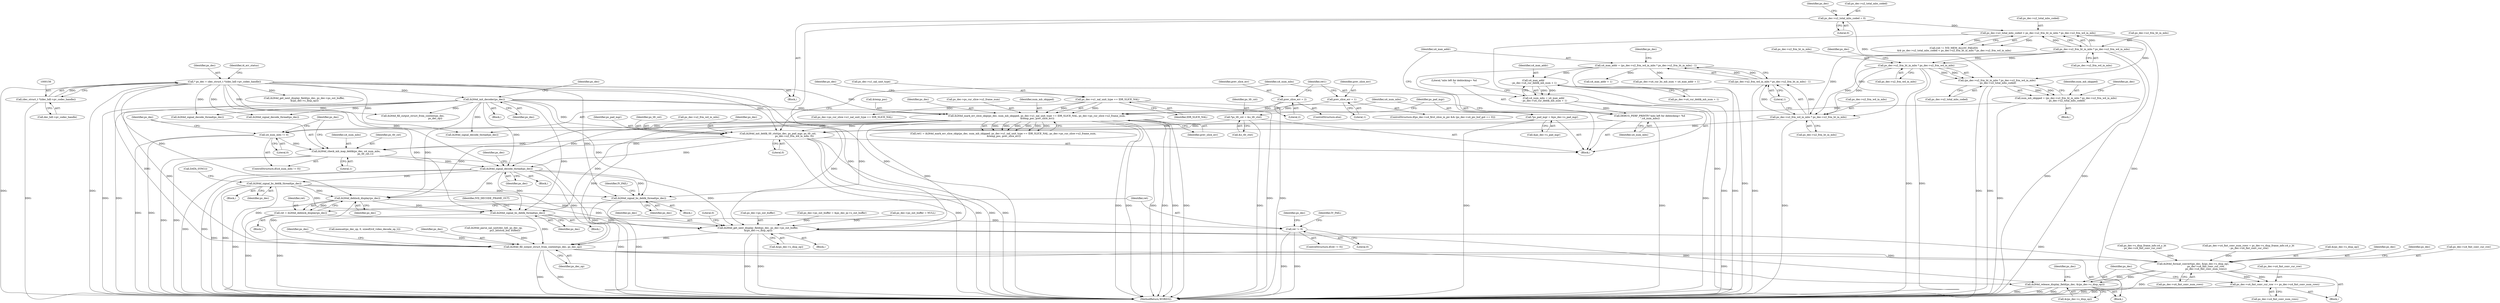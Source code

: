 digraph "0_Android_e629194c62a9a129ce378e08cb1059a8a53f1795@API" {
"1001685" [label="(Call,ih264d_signal_bs_deblk_thread(ps_dec))"];
"1001676" [label="(Call,ih264d_signal_decode_thread(ps_dec))"];
"1000896" [label="(Call,ih264d_init_decoder(ps_dec))"];
"1000153" [label="(Call,* ps_dec = (dec_struct_t *)(dec_hdl->pv_codec_handle))"];
"1000155" [label="(Call,(dec_struct_t *)(dec_hdl->pv_codec_handle))"];
"1001642" [label="(Call,ih264d_init_deblk_tfr_ctxt(ps_dec, ps_pad_mgr, ps_tfr_cxt,\n                                           ps_dec->u2_frm_wd_in_mbs, 0))"];
"1001509" [label="(Call,ih264d_mark_err_slice_skip(ps_dec, num_mb_skipped, ps_dec->u1_nal_unit_type == IDR_SLICE_NAL, ps_dec->ps_cur_slice->u2_frame_num,\n &temp_poc, prev_slice_err))"];
"1001477" [label="(Call,num_mb_skipped = (ps_dec->u2_frm_ht_in_mbs * ps_dec->u2_frm_wd_in_mbs)\n - ps_dec->u2_total_mbs_coded)"];
"1001479" [label="(Call,(ps_dec->u2_frm_ht_in_mbs * ps_dec->u2_frm_wd_in_mbs)\n - ps_dec->u2_total_mbs_coded)"];
"1001480" [label="(Call,ps_dec->u2_frm_ht_in_mbs * ps_dec->u2_frm_wd_in_mbs)"];
"1001465" [label="(Call,ps_dec->u2_frm_ht_in_mbs * ps_dec->u2_frm_wd_in_mbs)"];
"1001461" [label="(Call,ps_dec->u2_total_mbs_coded < ps_dec->u2_frm_ht_in_mbs * ps_dec->u2_frm_wd_in_mbs)"];
"1000908" [label="(Call,ps_dec->u2_total_mbs_coded = 0)"];
"1001512" [label="(Call,ps_dec->u1_nal_unit_type == IDR_SLICE_NAL)"];
"1001504" [label="(Call,prev_slice_err = 2)"];
"1001500" [label="(Call,prev_slice_err = 1)"];
"1001618" [label="(Call,*ps_pad_mgr = &ps_dec->s_pad_mgr)"];
"1001613" [label="(Call,*ps_tfr_cxt = &s_tfr_ctxt)"];
"1001627" [label="(Call,ps_dec->u2_frm_wd_in_mbs * ps_dec->u2_frm_ht_in_mbs)"];
"1001666" [label="(Call,ih264d_check_mb_map_deblk(ps_dec, u4_num_mbs,\n                                                   ps_tfr_cxt,1))"];
"1001663" [label="(Call,u4_num_mbs != 0)"];
"1001659" [label="(Call,DEBUG_PERF_PRINTF(\"mbs left for deblocking= %d \n\",u4_num_mbs))"];
"1001650" [label="(Call,u4_num_mbs = u4_max_addr\n - ps_dec->u4_cur_deblk_mb_num + 1)"];
"1001652" [label="(Call,u4_max_addr\n - ps_dec->u4_cur_deblk_mb_num + 1)"];
"1001624" [label="(Call,u4_max_addr = (ps_dec->u2_frm_wd_in_mbs * ps_dec->u2_frm_ht_in_mbs) - 1)"];
"1001626" [label="(Call,(ps_dec->u2_frm_wd_in_mbs * ps_dec->u2_frm_ht_in_mbs) - 1)"];
"1001784" [label="(Call,ih264d_signal_bs_deblk_thread(ps_dec))"];
"1001840" [label="(Call,ih264d_deblock_display(ps_dec))"];
"1001838" [label="(Call,ret = ih264d_deblock_display(ps_dec))"];
"1001843" [label="(Call,ret != 0)"];
"1001962" [label="(Call,ih264d_signal_bs_deblk_thread(ps_dec))"];
"1001976" [label="(Call,ih264d_get_next_display_field(ps_dec, ps_dec->ps_out_buffer,\n &(ps_dec->s_disp_op)))"];
"1002004" [label="(Call,ih264d_fill_output_struct_from_context(ps_dec, ps_dec_op))"];
"1002035" [label="(Call,ih264d_format_convert(ps_dec, &(ps_dec->s_disp_op),\n                                  ps_dec->u4_fmt_conv_cur_row,\n                                  ps_dec->u4_fmt_conv_num_rows))"];
"1002047" [label="(Call,ps_dec->u4_fmt_conv_cur_row += ps_dec->u4_fmt_conv_num_rows)"];
"1002054" [label="(Call,ih264d_release_display_field(ps_dec, &(ps_dec->s_disp_op)))"];
"1001681" [label="(Identifier,ps_dec)"];
"1002035" [label="(Call,ih264d_format_convert(ps_dec, &(ps_dec->s_disp_op),\n                                  ps_dec->u4_fmt_conv_cur_row,\n                                  ps_dec->u4_fmt_conv_num_rows))"];
"1001652" [label="(Call,u4_max_addr\n - ps_dec->u4_cur_deblk_mb_num + 1)"];
"1002004" [label="(Call,ih264d_fill_output_struct_from_context(ps_dec, ps_dec_op))"];
"1001981" [label="(Call,&(ps_dec->s_disp_op))"];
"1001618" [label="(Call,*ps_pad_mgr = &ps_dec->s_pad_mgr)"];
"1000157" [label="(Call,dec_hdl->pv_codec_handle)"];
"1001502" [label="(Literal,1)"];
"1002026" [label="(Call,ps_dec->s_disp_frame_info.u4_y_ht\n - ps_dec->u4_fmt_conv_cur_row)"];
"1002124" [label="(MethodReturn,WORD32)"];
"1001663" [label="(Call,u4_num_mbs != 0)"];
"1002056" [label="(Call,&(ps_dec->s_disp_op))"];
"1002048" [label="(Call,ps_dec->u4_fmt_conv_cur_row)"];
"1001608" [label="(Block,)"];
"1001685" [label="(Call,ih264d_signal_bs_deblk_thread(ps_dec))"];
"1001961" [label="(Block,)"];
"1001964" [label="(Block,)"];
"1001481" [label="(Call,ps_dec->u2_frm_ht_in_mbs)"];
"1001662" [label="(ControlStructure,if(u4_num_mbs != 0))"];
"1002022" [label="(Call,ps_dec->u4_fmt_conv_num_rows = ps_dec->s_disp_frame_info.u4_y_ht\n - ps_dec->u4_fmt_conv_cur_row)"];
"1001637" [label="(Identifier,ps_dec)"];
"1001977" [label="(Identifier,ps_dec)"];
"1000713" [label="(Call,ih264d_get_next_display_field(ps_dec, ps_dec->ps_out_buffer,\n &(ps_dec->s_disp_op)))"];
"1001670" [label="(Literal,1)"];
"1002037" [label="(Call,&(ps_dec->s_disp_op))"];
"1001677" [label="(Identifier,ps_dec)"];
"1001687" [label="(Call,DATA_SYNC())"];
"1001480" [label="(Call,ps_dec->u2_frm_ht_in_mbs * ps_dec->u2_frm_wd_in_mbs)"];
"1000155" [label="(Call,(dec_struct_t *)(dec_hdl->pv_codec_handle))"];
"1001962" [label="(Call,ih264d_signal_bs_deblk_thread(ps_dec))"];
"1001838" [label="(Call,ret = ih264d_deblock_display(ps_dec))"];
"1001461" [label="(Call,ps_dec->u2_total_mbs_coded < ps_dec->u2_frm_ht_in_mbs * ps_dec->u2_frm_wd_in_mbs)"];
"1001524" [label="(Identifier,prev_slice_err)"];
"1001653" [label="(Identifier,u4_max_addr)"];
"1001643" [label="(Identifier,ps_dec)"];
"1001510" [label="(Identifier,ps_dec)"];
"1001501" [label="(Identifier,prev_slice_err)"];
"1001843" [label="(Call,ret != 0)"];
"1001462" [label="(Call,ps_dec->u2_total_mbs_coded)"];
"1001845" [label="(Literal,0)"];
"1001466" [label="(Call,ps_dec->u2_frm_ht_in_mbs)"];
"1002036" [label="(Identifier,ps_dec)"];
"1001684" [label="(Block,)"];
"1001645" [label="(Identifier,ps_tfr_cxt)"];
"1002005" [label="(Identifier,ps_dec)"];
"1002006" [label="(Identifier,ps_dec_op)"];
"1001987" [label="(Literal,0)"];
"1001490" [label="(ControlStructure,if(ps_dec->u4_first_slice_in_pic && (ps_dec->u4_pic_buf_got == 0)))"];
"1001553" [label="(Call,ih264d_signal_decode_thread(ps_dec))"];
"1001667" [label="(Identifier,ps_dec)"];
"1000153" [label="(Call,* ps_dec = (dec_struct_t *)(dec_hdl->pv_codec_handle))"];
"1000908" [label="(Call,ps_dec->u2_total_mbs_coded = 0)"];
"1000915" [label="(Identifier,ps_dec)"];
"1001513" [label="(Call,ps_dec->u1_nal_unit_type)"];
"1001650" [label="(Call,u4_num_mbs = u4_max_addr\n - ps_dec->u4_cur_deblk_mb_num + 1)"];
"1000896" [label="(Call,ih264d_init_decoder(ps_dec))"];
"1001787" [label="(Identifier,IV_FAIL)"];
"1001784" [label="(Call,ih264d_signal_bs_deblk_thread(ps_dec))"];
"1001839" [label="(Identifier,ret)"];
"1001868" [label="(Call,ps_dec->ps_cur_slice->u1_nal_unit_type == IDR_SLICE_NAL)"];
"1001686" [label="(Identifier,ps_dec)"];
"1001615" [label="(Call,&s_tfr_ctxt)"];
"1001614" [label="(Identifier,ps_tfr_cxt)"];
"1001842" [label="(ControlStructure,if(ret != 0))"];
"1001978" [label="(Call,ps_dec->ps_out_buffer)"];
"1001635" [label="(Call,ps_dec->u4_cur_bs_mb_num = u4_max_addr + 1)"];
"1001651" [label="(Identifier,u4_num_mbs)"];
"1001660" [label="(Literal,\"mbs left for deblocking= %d \n\")"];
"1002051" [label="(Call,ps_dec->u4_fmt_conv_num_rows)"];
"1001517" [label="(Call,ps_dec->ps_cur_slice->u2_frame_num)"];
"1001659" [label="(Call,DEBUG_PERF_PRINTF(\"mbs left for deblocking= %d \n\",u4_num_mbs))"];
"1000154" [label="(Identifier,ps_dec)"];
"1002049" [label="(Identifier,ps_dec)"];
"1001487" [label="(Call,ps_dec->u2_total_mbs_coded)"];
"1001472" [label="(Block,)"];
"1000900" [label="(Identifier,ps_dec)"];
"1001519" [label="(Identifier,ps_dec)"];
"1001783" [label="(Block,)"];
"1001665" [label="(Literal,0)"];
"1001841" [label="(Identifier,ps_dec)"];
"1001840" [label="(Call,ih264d_deblock_display(ps_dec))"];
"1001642" [label="(Call,ih264d_init_deblk_tfr_ctxt(ps_dec, ps_pad_mgr, ps_tfr_cxt,\n                                           ps_dec->u2_frm_wd_in_mbs, 0))"];
"1001469" [label="(Call,ps_dec->u2_frm_wd_in_mbs)"];
"1001852" [label="(Identifier,ps_dec)"];
"1001644" [label="(Identifier,ps_pad_mgr)"];
"1001503" [label="(ControlStructure,else)"];
"1001509" [label="(Call,ih264d_mark_err_slice_skip(ps_dec, num_mb_skipped, ps_dec->u1_nal_unit_type == IDR_SLICE_NAL, ps_dec->ps_cur_slice->u2_frame_num,\n &temp_poc, prev_slice_err))"];
"1001384" [label="(Call,ih264d_signal_decode_thread(ps_dec))"];
"1001837" [label="(Block,)"];
"1000151" [label="(Block,)"];
"1001281" [label="(Call,ih264d_parse_nal_unit(dec_hdl, ps_dec_op,\n                              pu1_bitstrm_buf, buflen))"];
"1001848" [label="(Identifier,IV_FAIL)"];
"1001673" [label="(Identifier,ps_dec)"];
"1001661" [label="(Identifier,u4_num_mbs)"];
"1001516" [label="(Identifier,IDR_SLICE_NAL)"];
"1001243" [label="(Call,ih264d_fill_output_struct_from_context(ps_dec,\n                                                           ps_dec_op))"];
"1002055" [label="(Identifier,ps_dec)"];
"1001512" [label="(Call,ps_dec->u1_nal_unit_type == IDR_SLICE_NAL)"];
"1001654" [label="(Call,ps_dec->u4_cur_deblk_mb_num + 1)"];
"1002064" [label="(Identifier,ps_dec)"];
"1001500" [label="(Call,prev_slice_err = 1)"];
"1001624" [label="(Call,u4_max_addr = (ps_dec->u2_frm_wd_in_mbs * ps_dec->u2_frm_ht_in_mbs) - 1)"];
"1001507" [label="(Call,ret1 = ih264d_mark_err_slice_skip(ps_dec, num_mb_skipped, ps_dec->u1_nal_unit_type == IDR_SLICE_NAL, ps_dec->ps_cur_slice->u2_frame_num,\n &temp_poc, prev_slice_err))"];
"1001963" [label="(Identifier,ps_dec)"];
"1001628" [label="(Call,ps_dec->u2_frm_wd_in_mbs)"];
"1001646" [label="(Call,ps_dec->u2_frm_wd_in_mbs)"];
"1001508" [label="(Identifier,ret1)"];
"1001844" [label="(Identifier,ret)"];
"1001676" [label="(Call,ih264d_signal_decode_thread(ps_dec))"];
"1001493" [label="(Identifier,ps_dec)"];
"1001631" [label="(Call,ps_dec->u2_frm_ht_in_mbs)"];
"1001785" [label="(Identifier,ps_dec)"];
"1001580" [label="(Block,)"];
"1002041" [label="(Call,ps_dec->u4_fmt_conv_cur_row)"];
"1001511" [label="(Identifier,num_mb_skipped)"];
"1001478" [label="(Identifier,num_mb_skipped)"];
"1001664" [label="(Identifier,u4_num_mbs)"];
"1002021" [label="(Block,)"];
"1001477" [label="(Call,num_mb_skipped = (ps_dec->u2_frm_ht_in_mbs * ps_dec->u2_frm_wd_in_mbs)\n - ps_dec->u2_total_mbs_coded)"];
"1000912" [label="(Literal,0)"];
"1001179" [label="(Call,ih264d_signal_decode_thread(ps_dec))"];
"1001505" [label="(Identifier,prev_slice_err)"];
"1001975" [label="(Block,)"];
"1002044" [label="(Call,ps_dec->u4_fmt_conv_num_rows)"];
"1001668" [label="(Identifier,u4_num_mbs)"];
"1001465" [label="(Call,ps_dec->u2_frm_ht_in_mbs * ps_dec->u2_frm_wd_in_mbs)"];
"1000324" [label="(Call,ps_dec->ps_out_buffer = &ps_dec_ip->s_out_buffer)"];
"1001613" [label="(Call,*ps_tfr_cxt = &s_tfr_ctxt)"];
"1000162" [label="(Identifier,i4_err_status)"];
"1001522" [label="(Call,&temp_poc)"];
"1001479" [label="(Call,(ps_dec->u2_frm_ht_in_mbs * ps_dec->u2_frm_wd_in_mbs)\n - ps_dec->u2_total_mbs_coded)"];
"1001488" [label="(Identifier,ps_dec)"];
"1001625" [label="(Identifier,u4_max_addr)"];
"1000897" [label="(Identifier,ps_dec)"];
"1001506" [label="(Literal,2)"];
"1001666" [label="(Call,ih264d_check_mb_map_deblk(ps_dec, u4_num_mbs,\n                                                   ps_tfr_cxt,1))"];
"1002010" [label="(Identifier,ps_dec)"];
"1001976" [label="(Call,ih264d_get_next_display_field(ps_dec, ps_dec->ps_out_buffer,\n &(ps_dec->s_disp_op)))"];
"1002047" [label="(Call,ps_dec->u4_fmt_conv_cur_row += ps_dec->u4_fmt_conv_num_rows)"];
"1001619" [label="(Identifier,ps_pad_mgr)"];
"1001669" [label="(Identifier,ps_tfr_cxt)"];
"1001639" [label="(Call,u4_max_addr + 1)"];
"1000227" [label="(Call,memset(ps_dec_op, 0, sizeof(ivd_video_decode_op_t)))"];
"1001457" [label="(Call,(ret != IVD_MEM_ALLOC_FAILED)\n && ps_dec->u2_total_mbs_coded < ps_dec->u2_frm_ht_in_mbs * ps_dec->u2_frm_wd_in_mbs)"];
"1001620" [label="(Call,&ps_dec->s_pad_mgr)"];
"1001649" [label="(Literal,0)"];
"1001968" [label="(Identifier,IVD_DECODE_FRAME_OUT)"];
"1001626" [label="(Call,(ps_dec->u2_frm_wd_in_mbs * ps_dec->u2_frm_ht_in_mbs) - 1)"];
"1001627" [label="(Call,ps_dec->u2_frm_wd_in_mbs * ps_dec->u2_frm_ht_in_mbs)"];
"1000909" [label="(Call,ps_dec->u2_total_mbs_coded)"];
"1001634" [label="(Literal,1)"];
"1001504" [label="(Call,prev_slice_err = 2)"];
"1001484" [label="(Call,ps_dec->u2_frm_wd_in_mbs)"];
"1002054" [label="(Call,ih264d_release_display_field(ps_dec, &(ps_dec->s_disp_op)))"];
"1000895" [label="(Block,)"];
"1000311" [label="(Call,ps_dec->ps_out_buffer = NULL)"];
"1001685" -> "1001684"  [label="AST: "];
"1001685" -> "1001686"  [label="CFG: "];
"1001686" -> "1001685"  [label="AST: "];
"1001687" -> "1001685"  [label="CFG: "];
"1001685" -> "1002124"  [label="DDG: "];
"1001685" -> "1002124"  [label="DDG: "];
"1001676" -> "1001685"  [label="DDG: "];
"1001685" -> "1001784"  [label="DDG: "];
"1001685" -> "1001840"  [label="DDG: "];
"1001685" -> "1001962"  [label="DDG: "];
"1001685" -> "1001976"  [label="DDG: "];
"1001685" -> "1002004"  [label="DDG: "];
"1001676" -> "1001580"  [label="AST: "];
"1001676" -> "1001677"  [label="CFG: "];
"1001677" -> "1001676"  [label="AST: "];
"1001681" -> "1001676"  [label="CFG: "];
"1001676" -> "1002124"  [label="DDG: "];
"1001676" -> "1002124"  [label="DDG: "];
"1000896" -> "1001676"  [label="DDG: "];
"1001642" -> "1001676"  [label="DDG: "];
"1001509" -> "1001676"  [label="DDG: "];
"1001666" -> "1001676"  [label="DDG: "];
"1000153" -> "1001676"  [label="DDG: "];
"1001676" -> "1001784"  [label="DDG: "];
"1001676" -> "1001840"  [label="DDG: "];
"1001676" -> "1001962"  [label="DDG: "];
"1001676" -> "1001976"  [label="DDG: "];
"1001676" -> "1002004"  [label="DDG: "];
"1000896" -> "1000895"  [label="AST: "];
"1000896" -> "1000897"  [label="CFG: "];
"1000897" -> "1000896"  [label="AST: "];
"1000900" -> "1000896"  [label="CFG: "];
"1000896" -> "1002124"  [label="DDG: "];
"1000896" -> "1002124"  [label="DDG: "];
"1000153" -> "1000896"  [label="DDG: "];
"1000896" -> "1001179"  [label="DDG: "];
"1000896" -> "1001243"  [label="DDG: "];
"1000896" -> "1001384"  [label="DDG: "];
"1000896" -> "1001509"  [label="DDG: "];
"1000896" -> "1001553"  [label="DDG: "];
"1000896" -> "1001642"  [label="DDG: "];
"1000896" -> "1001784"  [label="DDG: "];
"1000896" -> "1001840"  [label="DDG: "];
"1000896" -> "1001962"  [label="DDG: "];
"1000896" -> "1001976"  [label="DDG: "];
"1000896" -> "1002004"  [label="DDG: "];
"1000153" -> "1000151"  [label="AST: "];
"1000153" -> "1000155"  [label="CFG: "];
"1000154" -> "1000153"  [label="AST: "];
"1000155" -> "1000153"  [label="AST: "];
"1000162" -> "1000153"  [label="CFG: "];
"1000153" -> "1002124"  [label="DDG: "];
"1000153" -> "1002124"  [label="DDG: "];
"1000155" -> "1000153"  [label="DDG: "];
"1000153" -> "1000713"  [label="DDG: "];
"1000153" -> "1001179"  [label="DDG: "];
"1000153" -> "1001243"  [label="DDG: "];
"1000153" -> "1001384"  [label="DDG: "];
"1000153" -> "1001509"  [label="DDG: "];
"1000153" -> "1001553"  [label="DDG: "];
"1000153" -> "1001642"  [label="DDG: "];
"1000153" -> "1001784"  [label="DDG: "];
"1000153" -> "1001840"  [label="DDG: "];
"1000153" -> "1001962"  [label="DDG: "];
"1000153" -> "1001976"  [label="DDG: "];
"1000153" -> "1002004"  [label="DDG: "];
"1000155" -> "1000157"  [label="CFG: "];
"1000156" -> "1000155"  [label="AST: "];
"1000157" -> "1000155"  [label="AST: "];
"1000155" -> "1002124"  [label="DDG: "];
"1001642" -> "1001608"  [label="AST: "];
"1001642" -> "1001649"  [label="CFG: "];
"1001643" -> "1001642"  [label="AST: "];
"1001644" -> "1001642"  [label="AST: "];
"1001645" -> "1001642"  [label="AST: "];
"1001646" -> "1001642"  [label="AST: "];
"1001649" -> "1001642"  [label="AST: "];
"1001651" -> "1001642"  [label="CFG: "];
"1001642" -> "1002124"  [label="DDG: "];
"1001642" -> "1002124"  [label="DDG: "];
"1001642" -> "1002124"  [label="DDG: "];
"1001642" -> "1002124"  [label="DDG: "];
"1001509" -> "1001642"  [label="DDG: "];
"1001618" -> "1001642"  [label="DDG: "];
"1001613" -> "1001642"  [label="DDG: "];
"1001627" -> "1001642"  [label="DDG: "];
"1001642" -> "1001666"  [label="DDG: "];
"1001642" -> "1001666"  [label="DDG: "];
"1001509" -> "1001507"  [label="AST: "];
"1001509" -> "1001524"  [label="CFG: "];
"1001510" -> "1001509"  [label="AST: "];
"1001511" -> "1001509"  [label="AST: "];
"1001512" -> "1001509"  [label="AST: "];
"1001517" -> "1001509"  [label="AST: "];
"1001522" -> "1001509"  [label="AST: "];
"1001524" -> "1001509"  [label="AST: "];
"1001507" -> "1001509"  [label="CFG: "];
"1001509" -> "1002124"  [label="DDG: "];
"1001509" -> "1002124"  [label="DDG: "];
"1001509" -> "1002124"  [label="DDG: "];
"1001509" -> "1002124"  [label="DDG: "];
"1001509" -> "1002124"  [label="DDG: "];
"1001509" -> "1002124"  [label="DDG: "];
"1001509" -> "1001507"  [label="DDG: "];
"1001509" -> "1001507"  [label="DDG: "];
"1001509" -> "1001507"  [label="DDG: "];
"1001509" -> "1001507"  [label="DDG: "];
"1001509" -> "1001507"  [label="DDG: "];
"1001509" -> "1001507"  [label="DDG: "];
"1001477" -> "1001509"  [label="DDG: "];
"1001512" -> "1001509"  [label="DDG: "];
"1001512" -> "1001509"  [label="DDG: "];
"1001504" -> "1001509"  [label="DDG: "];
"1001500" -> "1001509"  [label="DDG: "];
"1001509" -> "1001553"  [label="DDG: "];
"1001509" -> "1001784"  [label="DDG: "];
"1001509" -> "1001840"  [label="DDG: "];
"1001509" -> "1001962"  [label="DDG: "];
"1001509" -> "1001976"  [label="DDG: "];
"1001509" -> "1002004"  [label="DDG: "];
"1001477" -> "1001472"  [label="AST: "];
"1001477" -> "1001479"  [label="CFG: "];
"1001478" -> "1001477"  [label="AST: "];
"1001479" -> "1001477"  [label="AST: "];
"1001493" -> "1001477"  [label="CFG: "];
"1001477" -> "1002124"  [label="DDG: "];
"1001479" -> "1001477"  [label="DDG: "];
"1001479" -> "1001477"  [label="DDG: "];
"1001479" -> "1001487"  [label="CFG: "];
"1001480" -> "1001479"  [label="AST: "];
"1001487" -> "1001479"  [label="AST: "];
"1001479" -> "1002124"  [label="DDG: "];
"1001479" -> "1002124"  [label="DDG: "];
"1001480" -> "1001479"  [label="DDG: "];
"1001480" -> "1001479"  [label="DDG: "];
"1001461" -> "1001479"  [label="DDG: "];
"1000908" -> "1001479"  [label="DDG: "];
"1001480" -> "1001484"  [label="CFG: "];
"1001481" -> "1001480"  [label="AST: "];
"1001484" -> "1001480"  [label="AST: "];
"1001488" -> "1001480"  [label="CFG: "];
"1001480" -> "1002124"  [label="DDG: "];
"1001480" -> "1002124"  [label="DDG: "];
"1001465" -> "1001480"  [label="DDG: "];
"1001465" -> "1001480"  [label="DDG: "];
"1001480" -> "1001627"  [label="DDG: "];
"1001480" -> "1001627"  [label="DDG: "];
"1001465" -> "1001461"  [label="AST: "];
"1001465" -> "1001469"  [label="CFG: "];
"1001466" -> "1001465"  [label="AST: "];
"1001469" -> "1001465"  [label="AST: "];
"1001461" -> "1001465"  [label="CFG: "];
"1001465" -> "1002124"  [label="DDG: "];
"1001465" -> "1002124"  [label="DDG: "];
"1001465" -> "1001461"  [label="DDG: "];
"1001465" -> "1001461"  [label="DDG: "];
"1001465" -> "1001627"  [label="DDG: "];
"1001465" -> "1001627"  [label="DDG: "];
"1001461" -> "1001457"  [label="AST: "];
"1001462" -> "1001461"  [label="AST: "];
"1001457" -> "1001461"  [label="CFG: "];
"1001461" -> "1002124"  [label="DDG: "];
"1001461" -> "1002124"  [label="DDG: "];
"1001461" -> "1001457"  [label="DDG: "];
"1001461" -> "1001457"  [label="DDG: "];
"1000908" -> "1001461"  [label="DDG: "];
"1000908" -> "1000151"  [label="AST: "];
"1000908" -> "1000912"  [label="CFG: "];
"1000909" -> "1000908"  [label="AST: "];
"1000912" -> "1000908"  [label="AST: "];
"1000915" -> "1000908"  [label="CFG: "];
"1000908" -> "1002124"  [label="DDG: "];
"1001512" -> "1001516"  [label="CFG: "];
"1001513" -> "1001512"  [label="AST: "];
"1001516" -> "1001512"  [label="AST: "];
"1001519" -> "1001512"  [label="CFG: "];
"1001512" -> "1002124"  [label="DDG: "];
"1001512" -> "1002124"  [label="DDG: "];
"1001512" -> "1001868"  [label="DDG: "];
"1001504" -> "1001503"  [label="AST: "];
"1001504" -> "1001506"  [label="CFG: "];
"1001505" -> "1001504"  [label="AST: "];
"1001506" -> "1001504"  [label="AST: "];
"1001508" -> "1001504"  [label="CFG: "];
"1001500" -> "1001490"  [label="AST: "];
"1001500" -> "1001502"  [label="CFG: "];
"1001501" -> "1001500"  [label="AST: "];
"1001502" -> "1001500"  [label="AST: "];
"1001508" -> "1001500"  [label="CFG: "];
"1001618" -> "1001608"  [label="AST: "];
"1001618" -> "1001620"  [label="CFG: "];
"1001619" -> "1001618"  [label="AST: "];
"1001620" -> "1001618"  [label="AST: "];
"1001625" -> "1001618"  [label="CFG: "];
"1001618" -> "1002124"  [label="DDG: "];
"1001613" -> "1001608"  [label="AST: "];
"1001613" -> "1001615"  [label="CFG: "];
"1001614" -> "1001613"  [label="AST: "];
"1001615" -> "1001613"  [label="AST: "];
"1001619" -> "1001613"  [label="CFG: "];
"1001613" -> "1002124"  [label="DDG: "];
"1001627" -> "1001626"  [label="AST: "];
"1001627" -> "1001631"  [label="CFG: "];
"1001628" -> "1001627"  [label="AST: "];
"1001631" -> "1001627"  [label="AST: "];
"1001634" -> "1001627"  [label="CFG: "];
"1001627" -> "1002124"  [label="DDG: "];
"1001627" -> "1001626"  [label="DDG: "];
"1001627" -> "1001626"  [label="DDG: "];
"1001666" -> "1001662"  [label="AST: "];
"1001666" -> "1001670"  [label="CFG: "];
"1001667" -> "1001666"  [label="AST: "];
"1001668" -> "1001666"  [label="AST: "];
"1001669" -> "1001666"  [label="AST: "];
"1001670" -> "1001666"  [label="AST: "];
"1001673" -> "1001666"  [label="CFG: "];
"1001666" -> "1002124"  [label="DDG: "];
"1001666" -> "1002124"  [label="DDG: "];
"1001666" -> "1002124"  [label="DDG: "];
"1001663" -> "1001666"  [label="DDG: "];
"1001663" -> "1001662"  [label="AST: "];
"1001663" -> "1001665"  [label="CFG: "];
"1001664" -> "1001663"  [label="AST: "];
"1001665" -> "1001663"  [label="AST: "];
"1001667" -> "1001663"  [label="CFG: "];
"1001673" -> "1001663"  [label="CFG: "];
"1001663" -> "1002124"  [label="DDG: "];
"1001663" -> "1002124"  [label="DDG: "];
"1001659" -> "1001663"  [label="DDG: "];
"1001659" -> "1001608"  [label="AST: "];
"1001659" -> "1001661"  [label="CFG: "];
"1001660" -> "1001659"  [label="AST: "];
"1001661" -> "1001659"  [label="AST: "];
"1001664" -> "1001659"  [label="CFG: "];
"1001659" -> "1002124"  [label="DDG: "];
"1001650" -> "1001659"  [label="DDG: "];
"1001650" -> "1001608"  [label="AST: "];
"1001650" -> "1001652"  [label="CFG: "];
"1001651" -> "1001650"  [label="AST: "];
"1001652" -> "1001650"  [label="AST: "];
"1001660" -> "1001650"  [label="CFG: "];
"1001650" -> "1002124"  [label="DDG: "];
"1001652" -> "1001650"  [label="DDG: "];
"1001652" -> "1001650"  [label="DDG: "];
"1001652" -> "1001654"  [label="CFG: "];
"1001653" -> "1001652"  [label="AST: "];
"1001654" -> "1001652"  [label="AST: "];
"1001652" -> "1002124"  [label="DDG: "];
"1001652" -> "1002124"  [label="DDG: "];
"1001624" -> "1001652"  [label="DDG: "];
"1001624" -> "1001608"  [label="AST: "];
"1001624" -> "1001626"  [label="CFG: "];
"1001625" -> "1001624"  [label="AST: "];
"1001626" -> "1001624"  [label="AST: "];
"1001637" -> "1001624"  [label="CFG: "];
"1001624" -> "1002124"  [label="DDG: "];
"1001626" -> "1001624"  [label="DDG: "];
"1001626" -> "1001624"  [label="DDG: "];
"1001624" -> "1001635"  [label="DDG: "];
"1001624" -> "1001639"  [label="DDG: "];
"1001626" -> "1001634"  [label="CFG: "];
"1001634" -> "1001626"  [label="AST: "];
"1001626" -> "1002124"  [label="DDG: "];
"1001784" -> "1001783"  [label="AST: "];
"1001784" -> "1001785"  [label="CFG: "];
"1001785" -> "1001784"  [label="AST: "];
"1001787" -> "1001784"  [label="CFG: "];
"1001784" -> "1002124"  [label="DDG: "];
"1001784" -> "1002124"  [label="DDG: "];
"1001840" -> "1001838"  [label="AST: "];
"1001840" -> "1001841"  [label="CFG: "];
"1001841" -> "1001840"  [label="AST: "];
"1001838" -> "1001840"  [label="CFG: "];
"1001840" -> "1002124"  [label="DDG: "];
"1001840" -> "1001838"  [label="DDG: "];
"1001840" -> "1001962"  [label="DDG: "];
"1001840" -> "1001976"  [label="DDG: "];
"1001840" -> "1002004"  [label="DDG: "];
"1001838" -> "1001837"  [label="AST: "];
"1001839" -> "1001838"  [label="AST: "];
"1001844" -> "1001838"  [label="CFG: "];
"1001838" -> "1002124"  [label="DDG: "];
"1001838" -> "1001843"  [label="DDG: "];
"1001843" -> "1001842"  [label="AST: "];
"1001843" -> "1001845"  [label="CFG: "];
"1001844" -> "1001843"  [label="AST: "];
"1001845" -> "1001843"  [label="AST: "];
"1001848" -> "1001843"  [label="CFG: "];
"1001852" -> "1001843"  [label="CFG: "];
"1001843" -> "1002124"  [label="DDG: "];
"1001843" -> "1002124"  [label="DDG: "];
"1001962" -> "1001961"  [label="AST: "];
"1001962" -> "1001963"  [label="CFG: "];
"1001963" -> "1001962"  [label="AST: "];
"1001968" -> "1001962"  [label="CFG: "];
"1001962" -> "1002124"  [label="DDG: "];
"1001962" -> "1001976"  [label="DDG: "];
"1001962" -> "1002004"  [label="DDG: "];
"1001976" -> "1001975"  [label="AST: "];
"1001976" -> "1001981"  [label="CFG: "];
"1001977" -> "1001976"  [label="AST: "];
"1001978" -> "1001976"  [label="AST: "];
"1001981" -> "1001976"  [label="AST: "];
"1001987" -> "1001976"  [label="CFG: "];
"1001976" -> "1002124"  [label="DDG: "];
"1001976" -> "1002124"  [label="DDG: "];
"1000311" -> "1001976"  [label="DDG: "];
"1000324" -> "1001976"  [label="DDG: "];
"1001976" -> "1002004"  [label="DDG: "];
"1001976" -> "1002035"  [label="DDG: "];
"1001976" -> "1002054"  [label="DDG: "];
"1002004" -> "1001964"  [label="AST: "];
"1002004" -> "1002006"  [label="CFG: "];
"1002005" -> "1002004"  [label="AST: "];
"1002006" -> "1002004"  [label="AST: "];
"1002010" -> "1002004"  [label="CFG: "];
"1002004" -> "1002124"  [label="DDG: "];
"1002004" -> "1002124"  [label="DDG: "];
"1001281" -> "1002004"  [label="DDG: "];
"1000227" -> "1002004"  [label="DDG: "];
"1002004" -> "1002035"  [label="DDG: "];
"1002004" -> "1002054"  [label="DDG: "];
"1002035" -> "1002021"  [label="AST: "];
"1002035" -> "1002044"  [label="CFG: "];
"1002036" -> "1002035"  [label="AST: "];
"1002037" -> "1002035"  [label="AST: "];
"1002041" -> "1002035"  [label="AST: "];
"1002044" -> "1002035"  [label="AST: "];
"1002049" -> "1002035"  [label="CFG: "];
"1002035" -> "1002124"  [label="DDG: "];
"1002026" -> "1002035"  [label="DDG: "];
"1002022" -> "1002035"  [label="DDG: "];
"1002035" -> "1002047"  [label="DDG: "];
"1002035" -> "1002047"  [label="DDG: "];
"1002035" -> "1002054"  [label="DDG: "];
"1002035" -> "1002054"  [label="DDG: "];
"1002047" -> "1002021"  [label="AST: "];
"1002047" -> "1002051"  [label="CFG: "];
"1002048" -> "1002047"  [label="AST: "];
"1002051" -> "1002047"  [label="AST: "];
"1002055" -> "1002047"  [label="CFG: "];
"1002047" -> "1002124"  [label="DDG: "];
"1002047" -> "1002124"  [label="DDG: "];
"1002054" -> "1001964"  [label="AST: "];
"1002054" -> "1002056"  [label="CFG: "];
"1002055" -> "1002054"  [label="AST: "];
"1002056" -> "1002054"  [label="AST: "];
"1002064" -> "1002054"  [label="CFG: "];
"1002054" -> "1002124"  [label="DDG: "];
"1002054" -> "1002124"  [label="DDG: "];
"1002054" -> "1002124"  [label="DDG: "];
}
